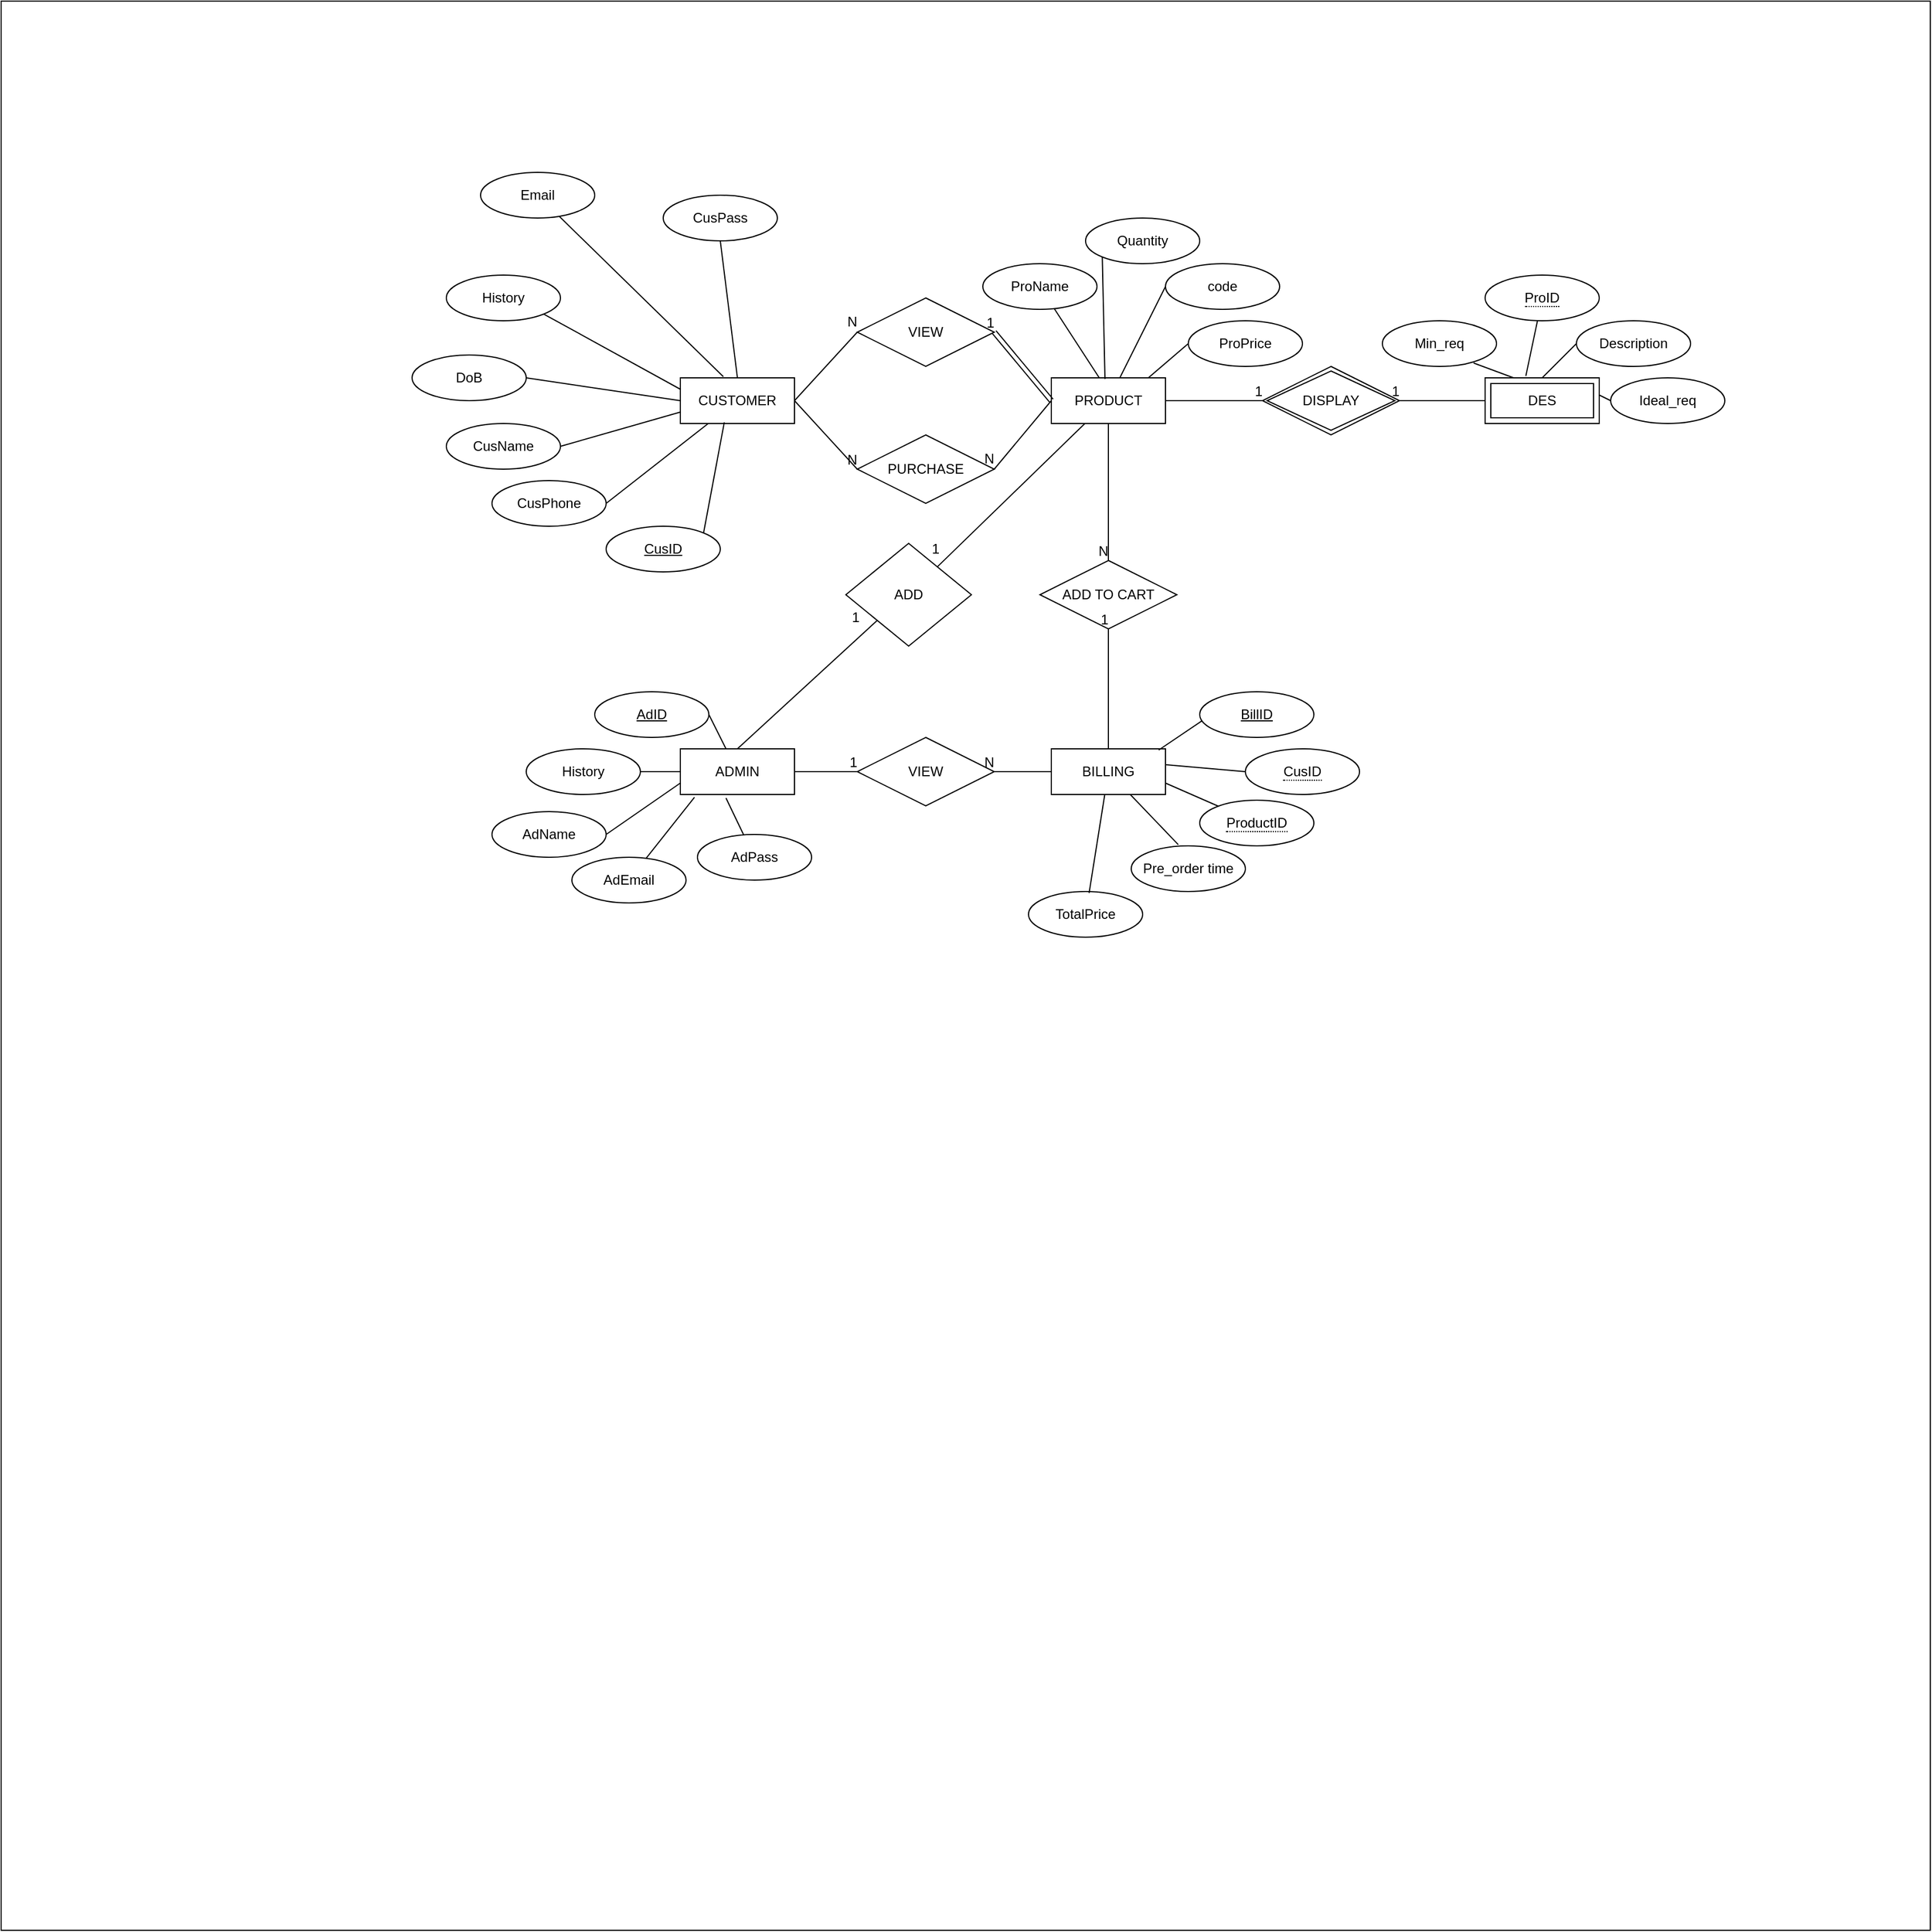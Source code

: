 <mxfile version="20.8.10" type="device"><diagram name="Page-1" id="2wbQZbAOLvrkDtxqqACk"><mxGraphModel dx="2145" dy="1868" grid="1" gridSize="10" guides="1" tooltips="1" connect="1" arrows="1" fold="1" page="1" pageScale="1" pageWidth="850" pageHeight="1100" math="0" shadow="0"><root><mxCell id="0"/><mxCell id="1" parent="0"/><mxCell id="HX_2yulE7gGPccga9XHg-2" value="" style="whiteSpace=wrap;html=1;aspect=fixed;" parent="1" vertex="1"><mxGeometry x="-530" y="-220" width="1690" height="1690" as="geometry"/></mxCell><mxCell id="HX_2yulE7gGPccga9XHg-8" value="BILLING" style="whiteSpace=wrap;html=1;align=center;" parent="1" vertex="1"><mxGeometry x="390" y="435" width="100" height="40" as="geometry"/></mxCell><mxCell id="HX_2yulE7gGPccga9XHg-9" value="CUSTOMER" style="whiteSpace=wrap;html=1;align=center;" parent="1" vertex="1"><mxGeometry x="65" y="110" width="100" height="40" as="geometry"/></mxCell><mxCell id="HX_2yulE7gGPccga9XHg-10" value="ADMIN" style="whiteSpace=wrap;html=1;align=center;" parent="1" vertex="1"><mxGeometry x="65" y="435" width="100" height="40" as="geometry"/></mxCell><mxCell id="HX_2yulE7gGPccga9XHg-12" value="PRODUCT" style="whiteSpace=wrap;html=1;align=center;" parent="1" vertex="1"><mxGeometry x="390" y="110" width="100" height="40" as="geometry"/></mxCell><mxCell id="HX_2yulE7gGPccga9XHg-13" value="DES" style="shape=ext;margin=3;double=1;whiteSpace=wrap;html=1;align=center;" parent="1" vertex="1"><mxGeometry x="770" y="110" width="100" height="40" as="geometry"/></mxCell><mxCell id="HX_2yulE7gGPccga9XHg-14" value="VIEW" style="shape=rhombus;perimeter=rhombusPerimeter;whiteSpace=wrap;html=1;align=center;" parent="1" vertex="1"><mxGeometry x="220" y="40" width="120" height="60" as="geometry"/></mxCell><mxCell id="HX_2yulE7gGPccga9XHg-16" value="ADD TO CART" style="shape=rhombus;perimeter=rhombusPerimeter;whiteSpace=wrap;html=1;align=center;" parent="1" vertex="1"><mxGeometry x="380" y="270" width="120" height="60" as="geometry"/></mxCell><mxCell id="HX_2yulE7gGPccga9XHg-17" value="VIEW" style="shape=rhombus;perimeter=rhombusPerimeter;whiteSpace=wrap;html=1;align=center;" parent="1" vertex="1"><mxGeometry x="220" y="425" width="120" height="60" as="geometry"/></mxCell><mxCell id="HX_2yulE7gGPccga9XHg-15" value="PURCHASE" style="shape=rhombus;perimeter=rhombusPerimeter;whiteSpace=wrap;html=1;align=center;" parent="1" vertex="1"><mxGeometry x="220" y="160" width="120" height="60" as="geometry"/></mxCell><mxCell id="HX_2yulE7gGPccga9XHg-24" value="" style="endArrow=none;html=1;rounded=0;exitX=1;exitY=0.5;exitDx=0;exitDy=0;entryX=0;entryY=0.5;entryDx=0;entryDy=0;" parent="1" source="HX_2yulE7gGPccga9XHg-9" target="HX_2yulE7gGPccga9XHg-14" edge="1"><mxGeometry relative="1" as="geometry"><mxPoint x="550" y="140" as="sourcePoint"/><mxPoint x="710" y="140" as="targetPoint"/></mxGeometry></mxCell><mxCell id="HX_2yulE7gGPccga9XHg-25" value="N" style="resizable=0;html=1;align=right;verticalAlign=bottom;" parent="HX_2yulE7gGPccga9XHg-24" connectable="0" vertex="1"><mxGeometry x="1" relative="1" as="geometry"/></mxCell><mxCell id="HX_2yulE7gGPccga9XHg-28" value="" style="endArrow=none;html=1;rounded=0;entryX=0.5;entryY=0;entryDx=0;entryDy=0;exitX=0.5;exitY=1;exitDx=0;exitDy=0;" parent="1" source="HX_2yulE7gGPccga9XHg-12" target="HX_2yulE7gGPccga9XHg-16" edge="1"><mxGeometry relative="1" as="geometry"><mxPoint x="550" y="140" as="sourcePoint"/><mxPoint x="710" y="140" as="targetPoint"/></mxGeometry></mxCell><mxCell id="HX_2yulE7gGPccga9XHg-29" value="N" style="resizable=0;html=1;align=right;verticalAlign=bottom;" parent="HX_2yulE7gGPccga9XHg-28" connectable="0" vertex="1"><mxGeometry x="1" relative="1" as="geometry"/></mxCell><mxCell id="HX_2yulE7gGPccga9XHg-30" value="" style="endArrow=none;html=1;rounded=0;entryX=0.5;entryY=1;entryDx=0;entryDy=0;" parent="1" source="HX_2yulE7gGPccga9XHg-8" target="HX_2yulE7gGPccga9XHg-16" edge="1"><mxGeometry relative="1" as="geometry"><mxPoint x="550" y="140" as="sourcePoint"/><mxPoint x="710" y="140" as="targetPoint"/></mxGeometry></mxCell><mxCell id="HX_2yulE7gGPccga9XHg-31" value="1" style="resizable=0;html=1;align=right;verticalAlign=bottom;" parent="HX_2yulE7gGPccga9XHg-30" connectable="0" vertex="1"><mxGeometry x="1" relative="1" as="geometry"/></mxCell><mxCell id="HX_2yulE7gGPccga9XHg-32" value="" style="endArrow=none;html=1;rounded=0;entryX=1;entryY=0.5;entryDx=0;entryDy=0;exitX=0;exitY=0.5;exitDx=0;exitDy=0;" parent="1" source="HX_2yulE7gGPccga9XHg-8" target="HX_2yulE7gGPccga9XHg-17" edge="1"><mxGeometry relative="1" as="geometry"><mxPoint x="210" y="400" as="sourcePoint"/><mxPoint x="370" y="400" as="targetPoint"/></mxGeometry></mxCell><mxCell id="HX_2yulE7gGPccga9XHg-33" value="N" style="resizable=0;html=1;align=right;verticalAlign=bottom;" parent="HX_2yulE7gGPccga9XHg-32" connectable="0" vertex="1"><mxGeometry x="1" relative="1" as="geometry"/></mxCell><mxCell id="HX_2yulE7gGPccga9XHg-34" value="" style="endArrow=none;html=1;rounded=0;entryX=0;entryY=0.5;entryDx=0;entryDy=0;exitX=1;exitY=0.5;exitDx=0;exitDy=0;" parent="1" source="HX_2yulE7gGPccga9XHg-10" target="HX_2yulE7gGPccga9XHg-17" edge="1"><mxGeometry relative="1" as="geometry"><mxPoint x="150" y="465" as="sourcePoint"/><mxPoint x="150" y="360" as="targetPoint"/></mxGeometry></mxCell><mxCell id="HX_2yulE7gGPccga9XHg-35" value="1" style="resizable=0;html=1;align=right;verticalAlign=bottom;" parent="HX_2yulE7gGPccga9XHg-34" connectable="0" vertex="1"><mxGeometry x="1" relative="1" as="geometry"/></mxCell><mxCell id="HX_2yulE7gGPccga9XHg-47" value="" style="endArrow=none;html=1;rounded=0;exitX=1;exitY=0.5;exitDx=0;exitDy=0;" parent="1" source="HX_2yulE7gGPccga9XHg-9" edge="1"><mxGeometry relative="1" as="geometry"><mxPoint x="550" y="250" as="sourcePoint"/><mxPoint x="220" y="190" as="targetPoint"/></mxGeometry></mxCell><mxCell id="HX_2yulE7gGPccga9XHg-48" value="N" style="resizable=0;html=1;align=right;verticalAlign=bottom;" parent="HX_2yulE7gGPccga9XHg-47" connectable="0" vertex="1"><mxGeometry x="1" relative="1" as="geometry"/></mxCell><mxCell id="HX_2yulE7gGPccga9XHg-49" value="" style="endArrow=none;html=1;rounded=0;exitX=0;exitY=0.5;exitDx=0;exitDy=0;entryX=1;entryY=0.5;entryDx=0;entryDy=0;" parent="1" source="HX_2yulE7gGPccga9XHg-12" target="HX_2yulE7gGPccga9XHg-15" edge="1"><mxGeometry relative="1" as="geometry"><mxPoint x="175" y="140" as="sourcePoint"/><mxPoint x="230" y="200" as="targetPoint"/></mxGeometry></mxCell><mxCell id="HX_2yulE7gGPccga9XHg-50" value="N" style="resizable=0;html=1;align=right;verticalAlign=bottom;" parent="HX_2yulE7gGPccga9XHg-49" connectable="0" vertex="1"><mxGeometry x="1" relative="1" as="geometry"/></mxCell><mxCell id="HX_2yulE7gGPccga9XHg-51" value="" style="shape=link;html=1;rounded=0;entryX=1;entryY=0.5;entryDx=0;entryDy=0;" parent="1" target="HX_2yulE7gGPccga9XHg-14" edge="1"><mxGeometry relative="1" as="geometry"><mxPoint x="390" y="130" as="sourcePoint"/><mxPoint x="710" y="250" as="targetPoint"/></mxGeometry></mxCell><mxCell id="HX_2yulE7gGPccga9XHg-52" value="1" style="resizable=0;html=1;align=right;verticalAlign=bottom;" parent="HX_2yulE7gGPccga9XHg-51" connectable="0" vertex="1"><mxGeometry x="1" relative="1" as="geometry"/></mxCell><mxCell id="HX_2yulE7gGPccga9XHg-53" value="CusID" style="ellipse;whiteSpace=wrap;html=1;align=center;fontStyle=4;" parent="1" vertex="1"><mxGeometry y="240" width="100" height="40" as="geometry"/></mxCell><mxCell id="HX_2yulE7gGPccga9XHg-55" value="CusPass" style="ellipse;whiteSpace=wrap;html=1;align=center;" parent="1" vertex="1"><mxGeometry x="50" y="-50" width="100" height="40" as="geometry"/></mxCell><mxCell id="HX_2yulE7gGPccga9XHg-56" value="Email" style="ellipse;whiteSpace=wrap;html=1;align=center;" parent="1" vertex="1"><mxGeometry x="-110" y="-70" width="100" height="40" as="geometry"/></mxCell><mxCell id="HX_2yulE7gGPccga9XHg-57" value="History" style="ellipse;whiteSpace=wrap;html=1;align=center;" parent="1" vertex="1"><mxGeometry x="-140" y="20" width="100" height="40" as="geometry"/></mxCell><mxCell id="HX_2yulE7gGPccga9XHg-58" value="DoB" style="ellipse;whiteSpace=wrap;html=1;align=center;" parent="1" vertex="1"><mxGeometry x="-170" y="90" width="100" height="40" as="geometry"/></mxCell><mxCell id="HX_2yulE7gGPccga9XHg-59" value="CusName" style="ellipse;whiteSpace=wrap;html=1;align=center;" parent="1" vertex="1"><mxGeometry x="-140" y="150" width="100" height="40" as="geometry"/></mxCell><mxCell id="HX_2yulE7gGPccga9XHg-60" value="CusPhone" style="ellipse;whiteSpace=wrap;html=1;align=center;" parent="1" vertex="1"><mxGeometry x="-100" y="200" width="100" height="40" as="geometry"/></mxCell><mxCell id="HX_2yulE7gGPccga9XHg-61" value="" style="endArrow=none;html=1;rounded=0;entryX=0.5;entryY=0;entryDx=0;entryDy=0;exitX=0.5;exitY=1;exitDx=0;exitDy=0;" parent="1" source="HX_2yulE7gGPccga9XHg-55" target="HX_2yulE7gGPccga9XHg-9" edge="1"><mxGeometry relative="1" as="geometry"><mxPoint x="210" y="80" as="sourcePoint"/><mxPoint x="370" y="80" as="targetPoint"/></mxGeometry></mxCell><mxCell id="HX_2yulE7gGPccga9XHg-62" value="" style="endArrow=none;html=1;rounded=0;entryX=0.377;entryY=-0.025;entryDx=0;entryDy=0;entryPerimeter=0;" parent="1" source="HX_2yulE7gGPccga9XHg-56" target="HX_2yulE7gGPccga9XHg-9" edge="1"><mxGeometry relative="1" as="geometry"><mxPoint x="110" as="sourcePoint"/><mxPoint x="125" y="120" as="targetPoint"/></mxGeometry></mxCell><mxCell id="HX_2yulE7gGPccga9XHg-63" value="" style="endArrow=none;html=1;rounded=0;entryX=0;entryY=0.25;entryDx=0;entryDy=0;exitX=1;exitY=1;exitDx=0;exitDy=0;" parent="1" source="HX_2yulE7gGPccga9XHg-57" target="HX_2yulE7gGPccga9XHg-9" edge="1"><mxGeometry relative="1" as="geometry"><mxPoint x="120" y="10" as="sourcePoint"/><mxPoint x="135" y="130" as="targetPoint"/></mxGeometry></mxCell><mxCell id="HX_2yulE7gGPccga9XHg-64" value="" style="endArrow=none;html=1;rounded=0;entryX=0;entryY=0.5;entryDx=0;entryDy=0;exitX=1;exitY=0.5;exitDx=0;exitDy=0;" parent="1" source="HX_2yulE7gGPccga9XHg-58" target="HX_2yulE7gGPccga9XHg-9" edge="1"><mxGeometry relative="1" as="geometry"><mxPoint x="130" y="20" as="sourcePoint"/><mxPoint x="145" y="140" as="targetPoint"/></mxGeometry></mxCell><mxCell id="HX_2yulE7gGPccga9XHg-65" value="" style="endArrow=none;html=1;rounded=0;entryX=0;entryY=0.75;entryDx=0;entryDy=0;exitX=1;exitY=0.5;exitDx=0;exitDy=0;" parent="1" source="HX_2yulE7gGPccga9XHg-59" target="HX_2yulE7gGPccga9XHg-9" edge="1"><mxGeometry relative="1" as="geometry"><mxPoint x="140" y="30" as="sourcePoint"/><mxPoint x="155" y="150" as="targetPoint"/></mxGeometry></mxCell><mxCell id="HX_2yulE7gGPccga9XHg-66" value="" style="endArrow=none;html=1;rounded=0;exitX=1;exitY=0.5;exitDx=0;exitDy=0;" parent="1" source="HX_2yulE7gGPccga9XHg-60" target="HX_2yulE7gGPccga9XHg-9" edge="1"><mxGeometry relative="1" as="geometry"><mxPoint x="150" y="40" as="sourcePoint"/><mxPoint x="165" y="160" as="targetPoint"/></mxGeometry></mxCell><mxCell id="HX_2yulE7gGPccga9XHg-67" value="" style="endArrow=none;html=1;rounded=0;entryX=0.385;entryY=0.975;entryDx=0;entryDy=0;exitX=1;exitY=0;exitDx=0;exitDy=0;entryPerimeter=0;" parent="1" source="HX_2yulE7gGPccga9XHg-53" target="HX_2yulE7gGPccga9XHg-9" edge="1"><mxGeometry relative="1" as="geometry"><mxPoint x="160" y="50" as="sourcePoint"/><mxPoint x="175" y="170" as="targetPoint"/></mxGeometry></mxCell><mxCell id="HX_2yulE7gGPccga9XHg-68" value="AdID" style="ellipse;whiteSpace=wrap;html=1;align=center;fontStyle=4;" parent="1" vertex="1"><mxGeometry x="-10" y="385" width="100" height="40" as="geometry"/></mxCell><mxCell id="HX_2yulE7gGPccga9XHg-70" value="AdPass" style="ellipse;whiteSpace=wrap;html=1;align=center;" parent="1" vertex="1"><mxGeometry x="80" y="510" width="100" height="40" as="geometry"/></mxCell><mxCell id="HX_2yulE7gGPccga9XHg-71" value="AdEmail" style="ellipse;whiteSpace=wrap;html=1;align=center;" parent="1" vertex="1"><mxGeometry x="-30" y="530" width="100" height="40" as="geometry"/></mxCell><mxCell id="HX_2yulE7gGPccga9XHg-72" value="AdName" style="ellipse;whiteSpace=wrap;html=1;align=center;" parent="1" vertex="1"><mxGeometry x="-100" y="490" width="100" height="40" as="geometry"/></mxCell><mxCell id="HX_2yulE7gGPccga9XHg-73" value="History" style="ellipse;whiteSpace=wrap;html=1;align=center;" parent="1" vertex="1"><mxGeometry x="-70" y="435" width="100" height="40" as="geometry"/></mxCell><mxCell id="HX_2yulE7gGPccga9XHg-75" value="TotalPrice" style="ellipse;whiteSpace=wrap;html=1;align=center;" parent="1" vertex="1"><mxGeometry x="370" y="560" width="100" height="40" as="geometry"/></mxCell><mxCell id="HX_2yulE7gGPccga9XHg-76" value="&lt;span style=&quot;border-bottom: 1px dotted&quot;&gt;ProductID&lt;/span&gt;" style="ellipse;whiteSpace=wrap;html=1;align=center;" parent="1" vertex="1"><mxGeometry x="520" y="480" width="100" height="40" as="geometry"/></mxCell><mxCell id="HX_2yulE7gGPccga9XHg-77" value="&lt;span style=&quot;border-bottom: 1px dotted&quot;&gt;CusID&lt;/span&gt;" style="ellipse;whiteSpace=wrap;html=1;align=center;" parent="1" vertex="1"><mxGeometry x="560" y="435" width="100" height="40" as="geometry"/></mxCell><mxCell id="HX_2yulE7gGPccga9XHg-79" value="BillID" style="ellipse;whiteSpace=wrap;html=1;align=center;fontStyle=4;" parent="1" vertex="1"><mxGeometry x="520" y="385" width="100" height="40" as="geometry"/></mxCell><mxCell id="HX_2yulE7gGPccga9XHg-81" value="Pre_order time" style="ellipse;whiteSpace=wrap;html=1;align=center;" parent="1" vertex="1"><mxGeometry x="460" y="520" width="100" height="40" as="geometry"/></mxCell><mxCell id="HX_2yulE7gGPccga9XHg-84" value="" style="endArrow=none;html=1;rounded=0;exitX=1;exitY=0.5;exitDx=0;exitDy=0;" parent="1" source="HX_2yulE7gGPccga9XHg-68" target="HX_2yulE7gGPccga9XHg-10" edge="1"><mxGeometry relative="1" as="geometry"><mxPoint x="150" y="400" as="sourcePoint"/><mxPoint x="310" y="400" as="targetPoint"/></mxGeometry></mxCell><mxCell id="HX_2yulE7gGPccga9XHg-85" value="" style="endArrow=none;html=1;rounded=0;exitX=1;exitY=0.5;exitDx=0;exitDy=0;entryX=0;entryY=0.5;entryDx=0;entryDy=0;" parent="1" source="HX_2yulE7gGPccga9XHg-73" target="HX_2yulE7gGPccga9XHg-10" edge="1"><mxGeometry relative="1" as="geometry"><mxPoint x="100" y="415" as="sourcePoint"/><mxPoint x="115" y="445" as="targetPoint"/></mxGeometry></mxCell><mxCell id="HX_2yulE7gGPccga9XHg-86" value="" style="endArrow=none;html=1;rounded=0;exitX=1;exitY=0.5;exitDx=0;exitDy=0;entryX=0;entryY=0.75;entryDx=0;entryDy=0;" parent="1" source="HX_2yulE7gGPccga9XHg-72" target="HX_2yulE7gGPccga9XHg-10" edge="1"><mxGeometry relative="1" as="geometry"><mxPoint x="110" y="425" as="sourcePoint"/><mxPoint x="125" y="455" as="targetPoint"/></mxGeometry></mxCell><mxCell id="HX_2yulE7gGPccga9XHg-87" value="" style="endArrow=none;html=1;rounded=0;entryX=0.124;entryY=1.061;entryDx=0;entryDy=0;entryPerimeter=0;" parent="1" source="HX_2yulE7gGPccga9XHg-71" target="HX_2yulE7gGPccga9XHg-10" edge="1"><mxGeometry relative="1" as="geometry"><mxPoint x="120" y="435" as="sourcePoint"/><mxPoint x="135" y="465" as="targetPoint"/></mxGeometry></mxCell><mxCell id="HX_2yulE7gGPccga9XHg-88" value="" style="endArrow=none;html=1;rounded=0;entryX=0.4;entryY=1.078;entryDx=0;entryDy=0;entryPerimeter=0;" parent="1" source="HX_2yulE7gGPccga9XHg-70" target="HX_2yulE7gGPccga9XHg-10" edge="1"><mxGeometry relative="1" as="geometry"><mxPoint x="130" y="445" as="sourcePoint"/><mxPoint x="145" y="475" as="targetPoint"/></mxGeometry></mxCell><mxCell id="HX_2yulE7gGPccga9XHg-89" value="" style="endArrow=none;html=1;rounded=0;entryX=0.531;entryY=0.032;entryDx=0;entryDy=0;entryPerimeter=0;" parent="1" source="HX_2yulE7gGPccga9XHg-8" target="HX_2yulE7gGPccga9XHg-75" edge="1"><mxGeometry relative="1" as="geometry"><mxPoint x="390" y="500" as="sourcePoint"/><mxPoint x="405" y="530" as="targetPoint"/></mxGeometry></mxCell><mxCell id="HX_2yulE7gGPccga9XHg-90" value="" style="endArrow=none;html=1;rounded=0;entryX=0.412;entryY=-0.027;entryDx=0;entryDy=0;entryPerimeter=0;" parent="1" source="HX_2yulE7gGPccga9XHg-8" target="HX_2yulE7gGPccga9XHg-81" edge="1"><mxGeometry relative="1" as="geometry"><mxPoint x="400" y="510" as="sourcePoint"/><mxPoint x="415" y="540" as="targetPoint"/></mxGeometry></mxCell><mxCell id="HX_2yulE7gGPccga9XHg-91" value="" style="endArrow=none;html=1;rounded=0;exitX=1;exitY=0.75;exitDx=0;exitDy=0;" parent="1" source="HX_2yulE7gGPccga9XHg-8" target="HX_2yulE7gGPccga9XHg-76" edge="1"><mxGeometry relative="1" as="geometry"><mxPoint x="410" y="520" as="sourcePoint"/><mxPoint x="425" y="550" as="targetPoint"/></mxGeometry></mxCell><mxCell id="HX_2yulE7gGPccga9XHg-92" value="" style="endArrow=none;html=1;rounded=0;exitX=0.998;exitY=0.348;exitDx=0;exitDy=0;exitPerimeter=0;entryX=0;entryY=0.5;entryDx=0;entryDy=0;" parent="1" source="HX_2yulE7gGPccga9XHg-8" target="HX_2yulE7gGPccga9XHg-77" edge="1"><mxGeometry relative="1" as="geometry"><mxPoint x="420" y="530" as="sourcePoint"/><mxPoint x="435" y="560" as="targetPoint"/></mxGeometry></mxCell><mxCell id="HX_2yulE7gGPccga9XHg-93" value="" style="endArrow=none;html=1;rounded=0;exitX=0.022;exitY=0.633;exitDx=0;exitDy=0;exitPerimeter=0;entryX=0.941;entryY=0.026;entryDx=0;entryDy=0;entryPerimeter=0;" parent="1" source="HX_2yulE7gGPccga9XHg-79" target="HX_2yulE7gGPccga9XHg-8" edge="1"><mxGeometry relative="1" as="geometry"><mxPoint x="430" y="540" as="sourcePoint"/><mxPoint x="445" y="570" as="targetPoint"/></mxGeometry></mxCell><mxCell id="HX_2yulE7gGPccga9XHg-94" value="&lt;span style=&quot;border-bottom: 1px dotted&quot;&gt;ProID&lt;/span&gt;" style="ellipse;whiteSpace=wrap;html=1;align=center;" parent="1" vertex="1"><mxGeometry x="770" y="20" width="100" height="40" as="geometry"/></mxCell><mxCell id="HX_2yulE7gGPccga9XHg-95" value="Description" style="ellipse;whiteSpace=wrap;html=1;align=center;" parent="1" vertex="1"><mxGeometry x="850" y="60" width="100" height="40" as="geometry"/></mxCell><mxCell id="HX_2yulE7gGPccga9XHg-96" value="Min_req" style="ellipse;whiteSpace=wrap;html=1;align=center;" parent="1" vertex="1"><mxGeometry x="680" y="60" width="100" height="40" as="geometry"/></mxCell><mxCell id="HX_2yulE7gGPccga9XHg-97" value="Ideal_req" style="ellipse;whiteSpace=wrap;html=1;align=center;" parent="1" vertex="1"><mxGeometry x="880" y="110" width="100" height="40" as="geometry"/></mxCell><mxCell id="HX_2yulE7gGPccga9XHg-99" value="" style="endArrow=none;html=1;rounded=0;entryX=0.799;entryY=0.925;entryDx=0;entryDy=0;entryPerimeter=0;exitX=0.25;exitY=0;exitDx=0;exitDy=0;" parent="1" target="HX_2yulE7gGPccga9XHg-96" edge="1"><mxGeometry relative="1" as="geometry"><mxPoint x="795" y="110" as="sourcePoint"/><mxPoint x="880" y="99.16" as="targetPoint"/></mxGeometry></mxCell><mxCell id="HX_2yulE7gGPccga9XHg-100" value="" style="endArrow=none;html=1;rounded=0;exitX=0.5;exitY=0;exitDx=0;exitDy=0;entryX=0;entryY=0.5;entryDx=0;entryDy=0;" parent="1" target="HX_2yulE7gGPccga9XHg-95" edge="1"><mxGeometry relative="1" as="geometry"><mxPoint x="820" y="110" as="sourcePoint"/><mxPoint x="805" y="130" as="targetPoint"/></mxGeometry></mxCell><mxCell id="HX_2yulE7gGPccga9XHg-101" value="" style="endArrow=none;html=1;rounded=0;exitX=0.996;exitY=0.372;exitDx=0;exitDy=0;entryX=0;entryY=0.5;entryDx=0;entryDy=0;exitPerimeter=0;" parent="1" source="HX_2yulE7gGPccga9XHg-13" target="HX_2yulE7gGPccga9XHg-97" edge="1"><mxGeometry relative="1" as="geometry"><mxPoint x="845" y="110" as="sourcePoint"/><mxPoint x="815" y="140" as="targetPoint"/></mxGeometry></mxCell><mxCell id="HX_2yulE7gGPccga9XHg-102" value="" style="endArrow=none;html=1;rounded=0;entryX=0.357;entryY=-0.042;entryDx=0;entryDy=0;entryPerimeter=0;" parent="1" source="HX_2yulE7gGPccga9XHg-94" edge="1"><mxGeometry relative="1" as="geometry"><mxPoint x="810" y="120" as="sourcePoint"/><mxPoint x="805.7" y="108.32" as="targetPoint"/></mxGeometry></mxCell><mxCell id="HX_2yulE7gGPccga9XHg-103" value="" style="endArrow=none;html=1;rounded=0;entryX=1;entryY=0.5;entryDx=0;entryDy=0;exitX=0;exitY=0.5;exitDx=0;exitDy=0;" parent="1" source="HX_2yulE7gGPccga9XHg-13" edge="1"><mxGeometry relative="1" as="geometry"><mxPoint x="610" y="200" as="sourcePoint"/><mxPoint x="690" y="130" as="targetPoint"/></mxGeometry></mxCell><mxCell id="HX_2yulE7gGPccga9XHg-104" value="1" style="resizable=0;html=1;align=right;verticalAlign=bottom;" parent="HX_2yulE7gGPccga9XHg-103" connectable="0" vertex="1"><mxGeometry x="1" relative="1" as="geometry"><mxPoint x="5" as="offset"/></mxGeometry></mxCell><mxCell id="HX_2yulE7gGPccga9XHg-105" value="" style="endArrow=none;html=1;rounded=0;entryX=0;entryY=0.5;entryDx=0;entryDy=0;exitX=1;exitY=0.5;exitDx=0;exitDy=0;" parent="1" source="HX_2yulE7gGPccga9XHg-12" target="plCX-4BKSdrV688QniHN-3" edge="1"><mxGeometry relative="1" as="geometry"><mxPoint x="570" y="240" as="sourcePoint"/><mxPoint x="570" y="130" as="targetPoint"/></mxGeometry></mxCell><mxCell id="HX_2yulE7gGPccga9XHg-106" value="1" style="resizable=0;html=1;align=right;verticalAlign=bottom;" parent="HX_2yulE7gGPccga9XHg-105" connectable="0" vertex="1"><mxGeometry x="1" relative="1" as="geometry"/></mxCell><mxCell id="plCX-4BKSdrV688QniHN-3" value="DISPLAY" style="shape=rhombus;double=1;perimeter=rhombusPerimeter;whiteSpace=wrap;html=1;align=center;shadow=0;fillStyle=auto;strokeWidth=1;fillColor=default;gradientColor=none;" parent="1" vertex="1"><mxGeometry x="575" y="100" width="120" height="60" as="geometry"/></mxCell><mxCell id="6pIMHW2d_r8X0DO6EGOe-17" value="ProName" style="ellipse;whiteSpace=wrap;html=1;align=center;" parent="1" vertex="1"><mxGeometry x="330" y="10" width="100" height="40" as="geometry"/></mxCell><mxCell id="6pIMHW2d_r8X0DO6EGOe-18" value="ProPrice" style="ellipse;whiteSpace=wrap;html=1;align=center;" parent="1" vertex="1"><mxGeometry x="510" y="60" width="100" height="40" as="geometry"/></mxCell><mxCell id="6pIMHW2d_r8X0DO6EGOe-19" value="Quantity" style="ellipse;whiteSpace=wrap;html=1;align=center;" parent="1" vertex="1"><mxGeometry x="420" y="-30" width="100" height="40" as="geometry"/></mxCell><mxCell id="6pIMHW2d_r8X0DO6EGOe-20" value="code" style="ellipse;whiteSpace=wrap;html=1;align=center;" parent="1" vertex="1"><mxGeometry x="490" y="10" width="100" height="40" as="geometry"/></mxCell><mxCell id="6pIMHW2d_r8X0DO6EGOe-21" value="" style="endArrow=none;html=1;rounded=0;exitX=0.316;exitY=0.011;exitDx=0;exitDy=0;exitPerimeter=0;" parent="1" target="6pIMHW2d_r8X0DO6EGOe-17" edge="1"><mxGeometry relative="1" as="geometry"><mxPoint x="432" y="110" as="sourcePoint"/><mxPoint x="398" y="59" as="targetPoint"/></mxGeometry></mxCell><mxCell id="6pIMHW2d_r8X0DO6EGOe-22" value="" style="endArrow=none;html=1;rounded=0;entryX=0;entryY=1;entryDx=0;entryDy=0;exitX=0.371;exitY=0.034;exitDx=0;exitDy=0;exitPerimeter=0;" parent="1" target="6pIMHW2d_r8X0DO6EGOe-19" edge="1"><mxGeometry relative="1" as="geometry"><mxPoint x="437" y="111" as="sourcePoint"/><mxPoint x="408" y="69" as="targetPoint"/></mxGeometry></mxCell><mxCell id="6pIMHW2d_r8X0DO6EGOe-23" value="" style="endArrow=none;html=1;rounded=0;entryX=0;entryY=0.5;entryDx=0;entryDy=0;exitX=0.5;exitY=0;exitDx=0;exitDy=0;" parent="1" target="6pIMHW2d_r8X0DO6EGOe-20" edge="1"><mxGeometry relative="1" as="geometry"><mxPoint x="450" y="110" as="sourcePoint"/><mxPoint x="418" y="79" as="targetPoint"/></mxGeometry></mxCell><mxCell id="6pIMHW2d_r8X0DO6EGOe-24" value="" style="endArrow=none;html=1;rounded=0;entryX=0;entryY=0.5;entryDx=0;entryDy=0;exitX=0.75;exitY=0;exitDx=0;exitDy=0;" parent="1" target="6pIMHW2d_r8X0DO6EGOe-18" edge="1"><mxGeometry relative="1" as="geometry"><mxPoint x="475" y="110" as="sourcePoint"/><mxPoint x="490" y="50" as="targetPoint"/></mxGeometry></mxCell><mxCell id="BTRr3Lh89e5WIiGb3sKB-1" value="ADD" style="rhombus;whiteSpace=wrap;html=1;" parent="1" vertex="1"><mxGeometry x="210" y="255" width="110" height="90" as="geometry"/></mxCell><mxCell id="BTRr3Lh89e5WIiGb3sKB-11" value="" style="endArrow=none;html=1;rounded=0;exitX=0.5;exitY=0;exitDx=0;exitDy=0;entryX=0;entryY=1;entryDx=0;entryDy=0;" parent="1" source="HX_2yulE7gGPccga9XHg-10" target="BTRr3Lh89e5WIiGb3sKB-1" edge="1"><mxGeometry relative="1" as="geometry"><mxPoint x="200" y="400" as="sourcePoint"/><mxPoint x="360" y="400" as="targetPoint"/></mxGeometry></mxCell><mxCell id="BTRr3Lh89e5WIiGb3sKB-12" value="" style="endArrow=none;html=1;rounded=0;" parent="1" source="BTRr3Lh89e5WIiGb3sKB-1" target="HX_2yulE7gGPccga9XHg-12" edge="1"><mxGeometry relative="1" as="geometry"><mxPoint x="260" y="239" as="sourcePoint"/><mxPoint x="410" y="239" as="targetPoint"/></mxGeometry></mxCell><mxCell id="BTRr3Lh89e5WIiGb3sKB-13" value="1" style="resizable=0;html=1;align=right;verticalAlign=bottom;" parent="1" connectable="0" vertex="1"><mxGeometry x="230.004" y="289.999" as="geometry"><mxPoint x="-8" y="39" as="offset"/></mxGeometry></mxCell><mxCell id="BTRr3Lh89e5WIiGb3sKB-14" value="1" style="resizable=0;html=1;align=right;verticalAlign=bottom;" parent="1" connectable="0" vertex="1"><mxGeometry x="300.004" y="229.999" as="geometry"><mxPoint x="-8" y="39" as="offset"/></mxGeometry></mxCell></root></mxGraphModel></diagram></mxfile>